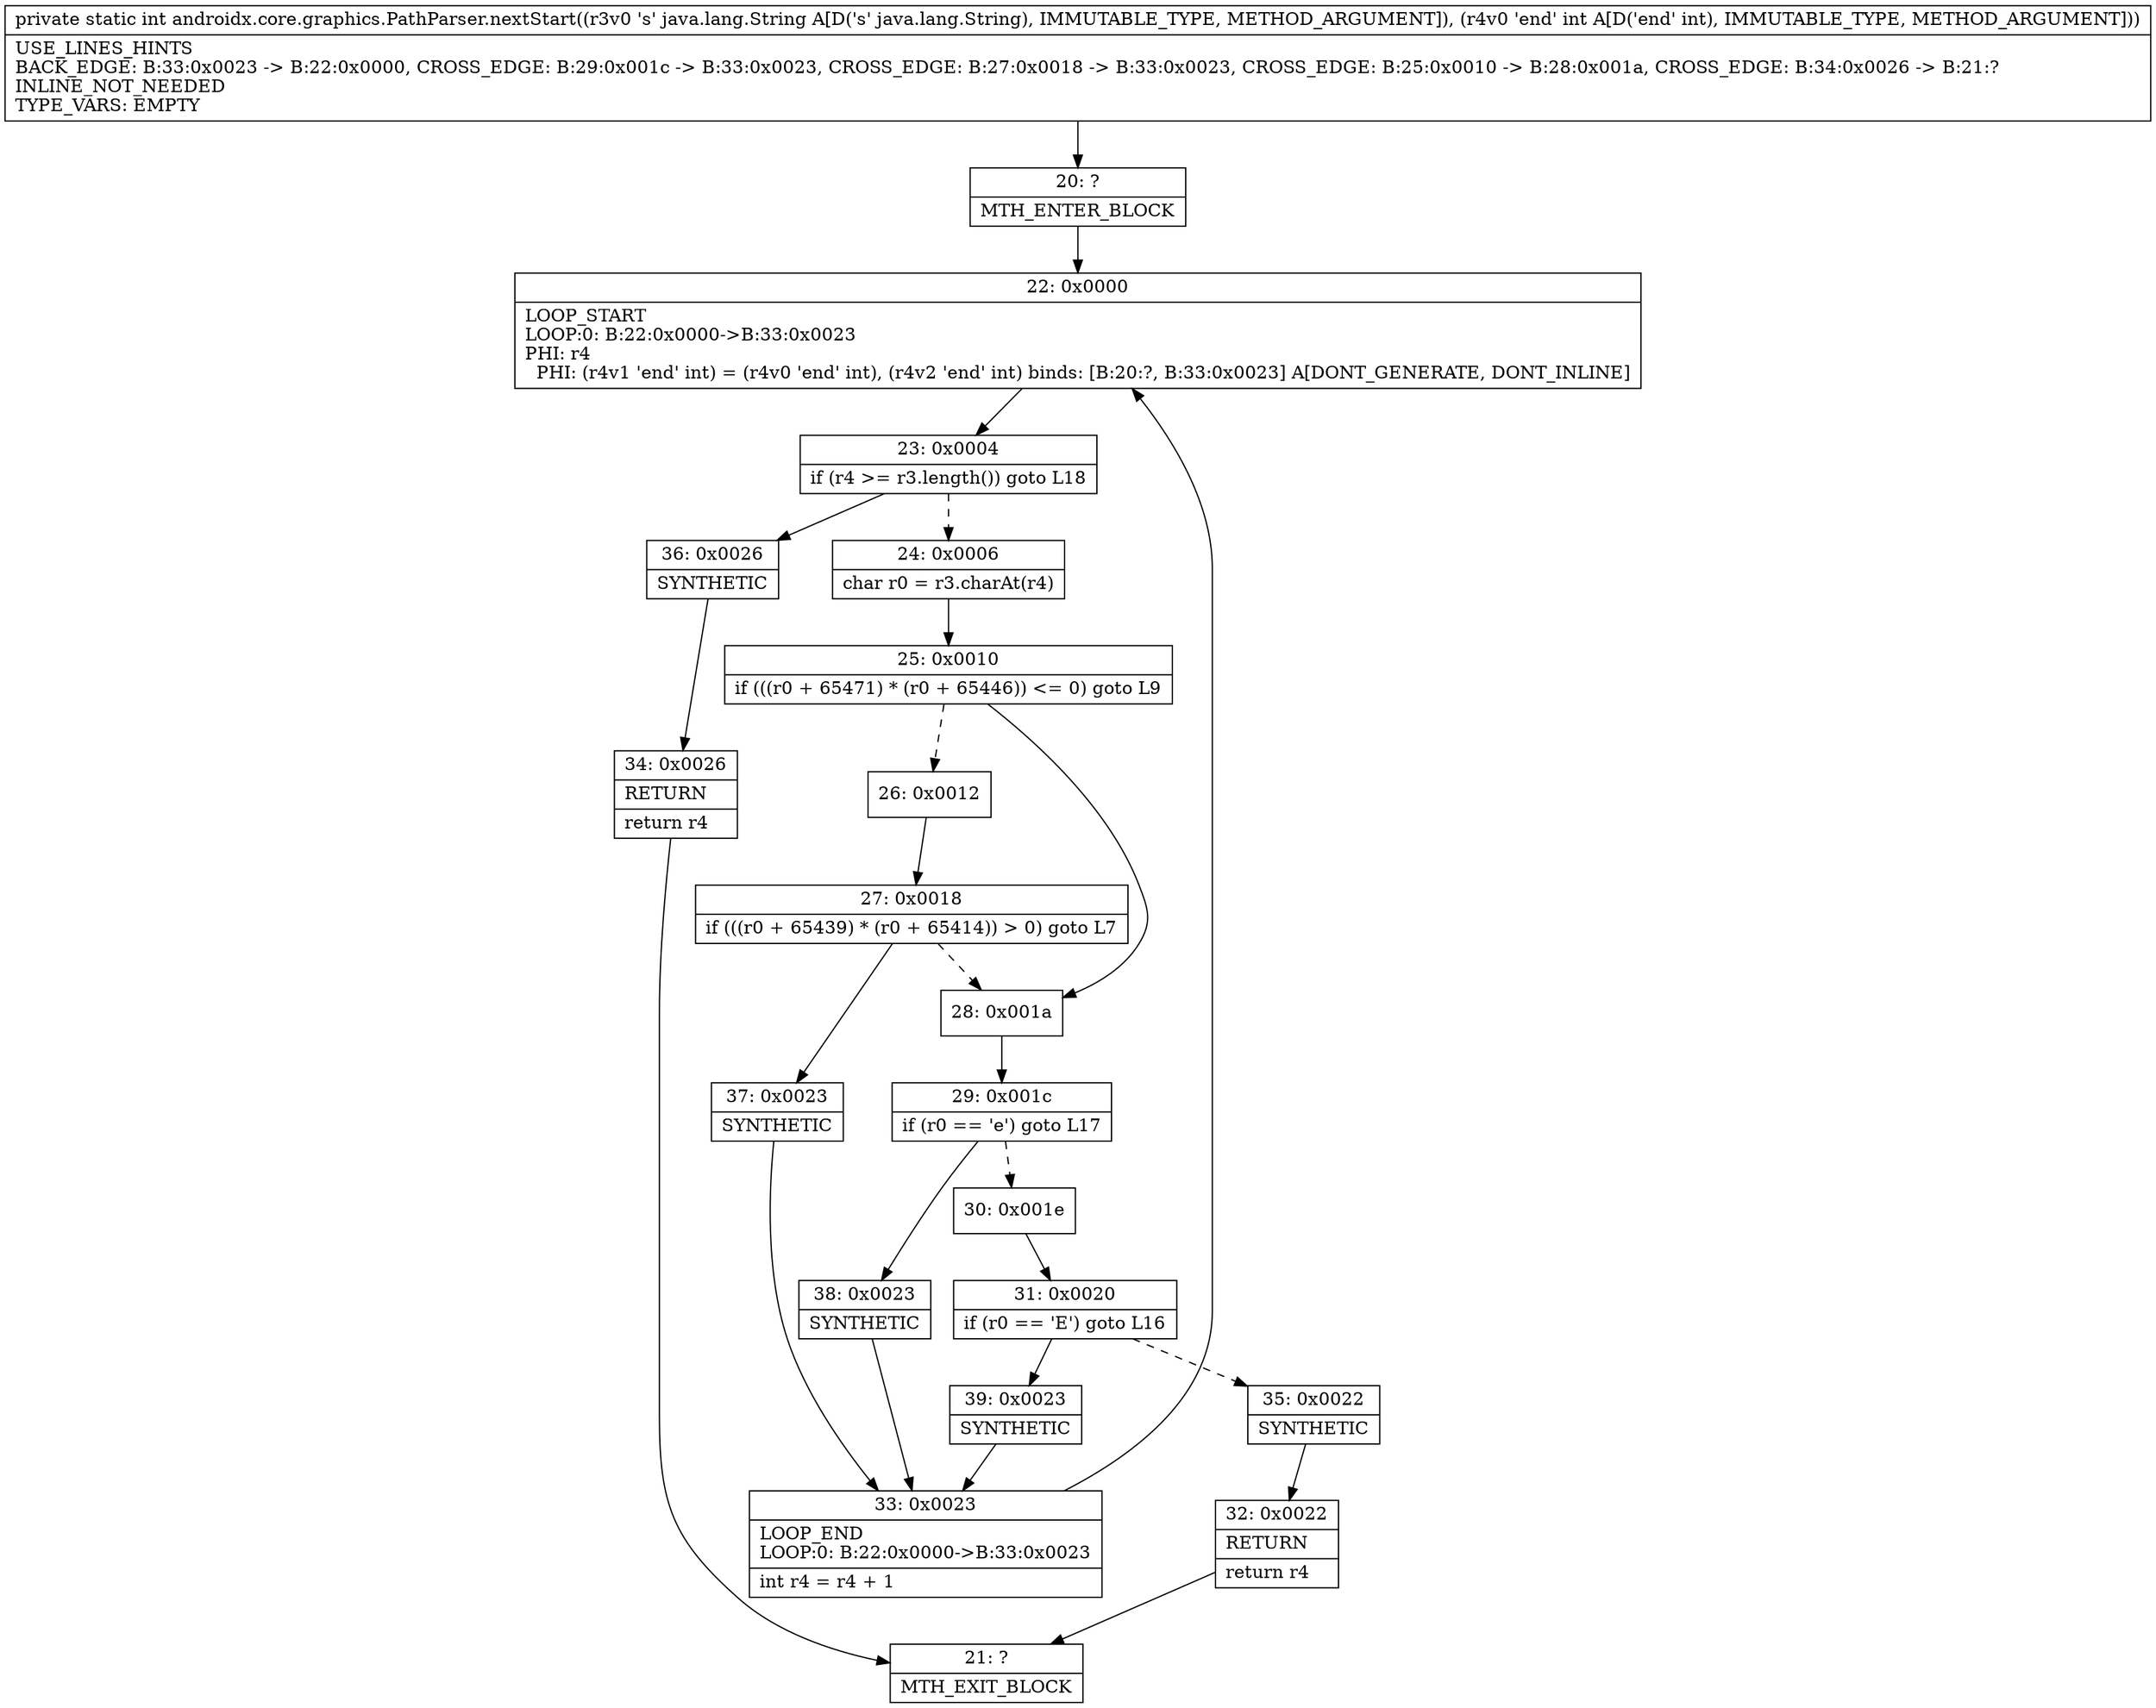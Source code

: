 digraph "CFG forandroidx.core.graphics.PathParser.nextStart(Ljava\/lang\/String;I)I" {
Node_20 [shape=record,label="{20\:\ ?|MTH_ENTER_BLOCK\l}"];
Node_22 [shape=record,label="{22\:\ 0x0000|LOOP_START\lLOOP:0: B:22:0x0000\-\>B:33:0x0023\lPHI: r4 \l  PHI: (r4v1 'end' int) = (r4v0 'end' int), (r4v2 'end' int) binds: [B:20:?, B:33:0x0023] A[DONT_GENERATE, DONT_INLINE]\l}"];
Node_23 [shape=record,label="{23\:\ 0x0004|if (r4 \>= r3.length()) goto L18\l}"];
Node_24 [shape=record,label="{24\:\ 0x0006|char r0 = r3.charAt(r4)\l}"];
Node_25 [shape=record,label="{25\:\ 0x0010|if (((r0 + 65471) * (r0 + 65446)) \<= 0) goto L9\l}"];
Node_26 [shape=record,label="{26\:\ 0x0012}"];
Node_27 [shape=record,label="{27\:\ 0x0018|if (((r0 + 65439) * (r0 + 65414)) \> 0) goto L7\l}"];
Node_37 [shape=record,label="{37\:\ 0x0023|SYNTHETIC\l}"];
Node_33 [shape=record,label="{33\:\ 0x0023|LOOP_END\lLOOP:0: B:22:0x0000\-\>B:33:0x0023\l|int r4 = r4 + 1\l}"];
Node_28 [shape=record,label="{28\:\ 0x001a}"];
Node_29 [shape=record,label="{29\:\ 0x001c|if (r0 == 'e') goto L17\l}"];
Node_30 [shape=record,label="{30\:\ 0x001e}"];
Node_31 [shape=record,label="{31\:\ 0x0020|if (r0 == 'E') goto L16\l}"];
Node_35 [shape=record,label="{35\:\ 0x0022|SYNTHETIC\l}"];
Node_32 [shape=record,label="{32\:\ 0x0022|RETURN\l|return r4\l}"];
Node_21 [shape=record,label="{21\:\ ?|MTH_EXIT_BLOCK\l}"];
Node_39 [shape=record,label="{39\:\ 0x0023|SYNTHETIC\l}"];
Node_38 [shape=record,label="{38\:\ 0x0023|SYNTHETIC\l}"];
Node_36 [shape=record,label="{36\:\ 0x0026|SYNTHETIC\l}"];
Node_34 [shape=record,label="{34\:\ 0x0026|RETURN\l|return r4\l}"];
MethodNode[shape=record,label="{private static int androidx.core.graphics.PathParser.nextStart((r3v0 's' java.lang.String A[D('s' java.lang.String), IMMUTABLE_TYPE, METHOD_ARGUMENT]), (r4v0 'end' int A[D('end' int), IMMUTABLE_TYPE, METHOD_ARGUMENT]))  | USE_LINES_HINTS\lBACK_EDGE: B:33:0x0023 \-\> B:22:0x0000, CROSS_EDGE: B:29:0x001c \-\> B:33:0x0023, CROSS_EDGE: B:27:0x0018 \-\> B:33:0x0023, CROSS_EDGE: B:25:0x0010 \-\> B:28:0x001a, CROSS_EDGE: B:34:0x0026 \-\> B:21:?\lINLINE_NOT_NEEDED\lTYPE_VARS: EMPTY\l}"];
MethodNode -> Node_20;Node_20 -> Node_22;
Node_22 -> Node_23;
Node_23 -> Node_24[style=dashed];
Node_23 -> Node_36;
Node_24 -> Node_25;
Node_25 -> Node_26[style=dashed];
Node_25 -> Node_28;
Node_26 -> Node_27;
Node_27 -> Node_28[style=dashed];
Node_27 -> Node_37;
Node_37 -> Node_33;
Node_33 -> Node_22;
Node_28 -> Node_29;
Node_29 -> Node_30[style=dashed];
Node_29 -> Node_38;
Node_30 -> Node_31;
Node_31 -> Node_35[style=dashed];
Node_31 -> Node_39;
Node_35 -> Node_32;
Node_32 -> Node_21;
Node_39 -> Node_33;
Node_38 -> Node_33;
Node_36 -> Node_34;
Node_34 -> Node_21;
}

